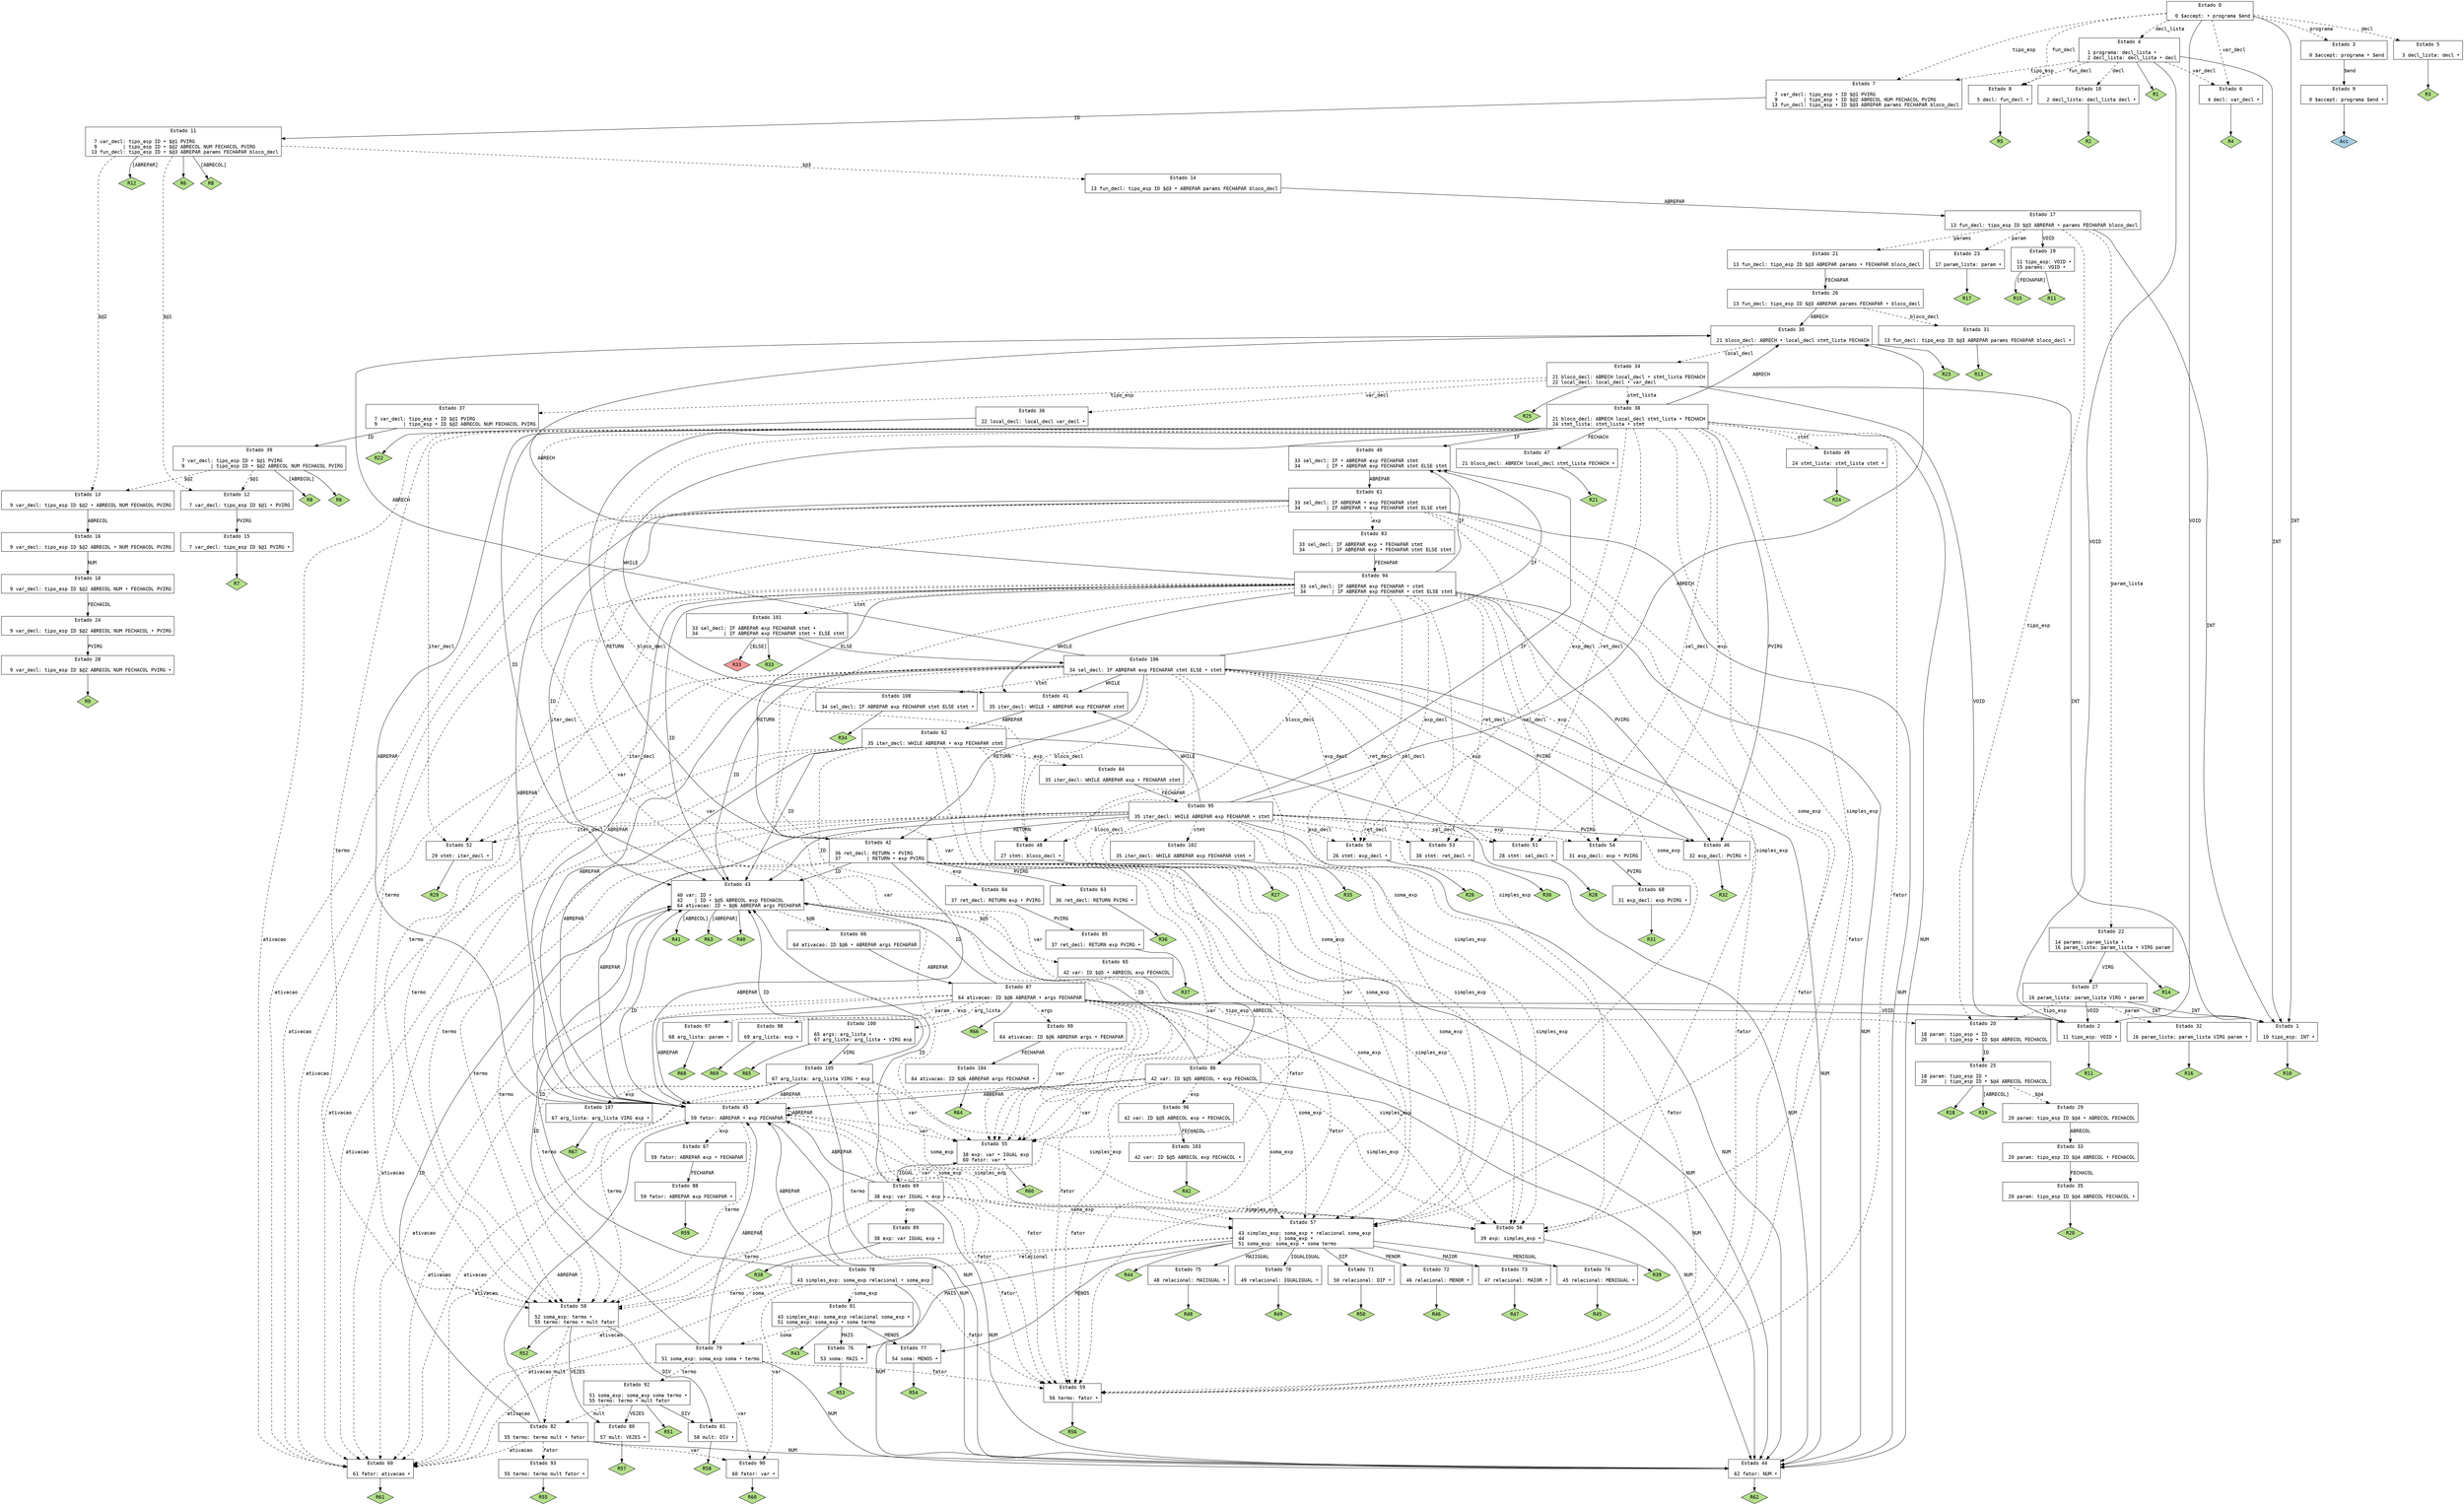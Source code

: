 // Gerado por GNU Bison 3.7.3.
// Relate erros para <bug-bison@gnu.org>.
// Site: <https://www.gnu.org/software/bison/>.

digraph "parse.y"
{
  node [fontname = courier, shape = box, colorscheme = paired6]
  edge [fontname = courier]

  0 [label="Estado 0\n\l  0 $accept: • programa $end\l"]
  0 -> 1 [style=solid label="INT"]
  0 -> 2 [style=solid label="VOID"]
  0 -> 3 [style=dashed label="programa"]
  0 -> 4 [style=dashed label="decl_lista"]
  0 -> 5 [style=dashed label="decl"]
  0 -> 6 [style=dashed label="var_decl"]
  0 -> 7 [style=dashed label="tipo_esp"]
  0 -> 8 [style=dashed label="fun_decl"]
  1 [label="Estado 1\n\l 10 tipo_esp: INT •\l"]
  1 -> "1R10" [style=solid]
 "1R10" [label="R10", fillcolor=3, shape=diamond, style=filled]
  2 [label="Estado 2\n\l 11 tipo_esp: VOID •\l"]
  2 -> "2R11" [style=solid]
 "2R11" [label="R11", fillcolor=3, shape=diamond, style=filled]
  3 [label="Estado 3\n\l  0 $accept: programa • $end\l"]
  3 -> 9 [style=solid label="$end"]
  4 [label="Estado 4\n\l  1 programa: decl_lista •\l  2 decl_lista: decl_lista • decl\l"]
  4 -> 1 [style=solid label="INT"]
  4 -> 2 [style=solid label="VOID"]
  4 -> 10 [style=dashed label="decl"]
  4 -> 6 [style=dashed label="var_decl"]
  4 -> 7 [style=dashed label="tipo_esp"]
  4 -> 8 [style=dashed label="fun_decl"]
  4 -> "4R1" [style=solid]
 "4R1" [label="R1", fillcolor=3, shape=diamond, style=filled]
  5 [label="Estado 5\n\l  3 decl_lista: decl •\l"]
  5 -> "5R3" [style=solid]
 "5R3" [label="R3", fillcolor=3, shape=diamond, style=filled]
  6 [label="Estado 6\n\l  4 decl: var_decl •\l"]
  6 -> "6R4" [style=solid]
 "6R4" [label="R4", fillcolor=3, shape=diamond, style=filled]
  7 [label="Estado 7\n\l  7 var_decl: tipo_esp • ID $@1 PVIRG\l  9         | tipo_esp • ID $@2 ABRECOL NUM FECHACOL PVIRG\l 13 fun_decl: tipo_esp • ID $@3 ABREPAR params FECHAPAR bloco_decl\l"]
  7 -> 11 [style=solid label="ID"]
  8 [label="Estado 8\n\l  5 decl: fun_decl •\l"]
  8 -> "8R5" [style=solid]
 "8R5" [label="R5", fillcolor=3, shape=diamond, style=filled]
  9 [label="Estado 9\n\l  0 $accept: programa $end •\l"]
  9 -> "9R0" [style=solid]
 "9R0" [label="Acc", fillcolor=1, shape=diamond, style=filled]
  10 [label="Estado 10\n\l  2 decl_lista: decl_lista decl •\l"]
  10 -> "10R2" [style=solid]
 "10R2" [label="R2", fillcolor=3, shape=diamond, style=filled]
  11 [label="Estado 11\n\l  7 var_decl: tipo_esp ID • $@1 PVIRG\l  9         | tipo_esp ID • $@2 ABRECOL NUM FECHACOL PVIRG\l 13 fun_decl: tipo_esp ID • $@3 ABREPAR params FECHAPAR bloco_decl\l"]
  11 -> 12 [style=dashed label="$@1"]
  11 -> 13 [style=dashed label="$@2"]
  11 -> 14 [style=dashed label="$@3"]
  11 -> "11R6" [style=solid]
 "11R6" [label="R6", fillcolor=3, shape=diamond, style=filled]
  11 -> "11R8" [label="[ABRECOL]", style=solid]
 "11R8" [label="R8", fillcolor=3, shape=diamond, style=filled]
  11 -> "11R12" [label="[ABREPAR]", style=solid]
 "11R12" [label="R12", fillcolor=3, shape=diamond, style=filled]
  12 [label="Estado 12\n\l  7 var_decl: tipo_esp ID $@1 • PVIRG\l"]
  12 -> 15 [style=solid label="PVIRG"]
  13 [label="Estado 13\n\l  9 var_decl: tipo_esp ID $@2 • ABRECOL NUM FECHACOL PVIRG\l"]
  13 -> 16 [style=solid label="ABRECOL"]
  14 [label="Estado 14\n\l 13 fun_decl: tipo_esp ID $@3 • ABREPAR params FECHAPAR bloco_decl\l"]
  14 -> 17 [style=solid label="ABREPAR"]
  15 [label="Estado 15\n\l  7 var_decl: tipo_esp ID $@1 PVIRG •\l"]
  15 -> "15R7" [style=solid]
 "15R7" [label="R7", fillcolor=3, shape=diamond, style=filled]
  16 [label="Estado 16\n\l  9 var_decl: tipo_esp ID $@2 ABRECOL • NUM FECHACOL PVIRG\l"]
  16 -> 18 [style=solid label="NUM"]
  17 [label="Estado 17\n\l 13 fun_decl: tipo_esp ID $@3 ABREPAR • params FECHAPAR bloco_decl\l"]
  17 -> 1 [style=solid label="INT"]
  17 -> 19 [style=solid label="VOID"]
  17 -> 20 [style=dashed label="tipo_esp"]
  17 -> 21 [style=dashed label="params"]
  17 -> 22 [style=dashed label="param_lista"]
  17 -> 23 [style=dashed label="param"]
  18 [label="Estado 18\n\l  9 var_decl: tipo_esp ID $@2 ABRECOL NUM • FECHACOL PVIRG\l"]
  18 -> 24 [style=solid label="FECHACOL"]
  19 [label="Estado 19\n\l 11 tipo_esp: VOID •\l 15 params: VOID •\l"]
  19 -> "19R11" [style=solid]
 "19R11" [label="R11", fillcolor=3, shape=diamond, style=filled]
  19 -> "19R15" [label="[FECHAPAR]", style=solid]
 "19R15" [label="R15", fillcolor=3, shape=diamond, style=filled]
  20 [label="Estado 20\n\l 18 param: tipo_esp • ID\l 20      | tipo_esp • ID $@4 ABRECOL FECHACOL\l"]
  20 -> 25 [style=solid label="ID"]
  21 [label="Estado 21\n\l 13 fun_decl: tipo_esp ID $@3 ABREPAR params • FECHAPAR bloco_decl\l"]
  21 -> 26 [style=solid label="FECHAPAR"]
  22 [label="Estado 22\n\l 14 params: param_lista •\l 16 param_lista: param_lista • VIRG param\l"]
  22 -> 27 [style=solid label="VIRG"]
  22 -> "22R14" [style=solid]
 "22R14" [label="R14", fillcolor=3, shape=diamond, style=filled]
  23 [label="Estado 23\n\l 17 param_lista: param •\l"]
  23 -> "23R17" [style=solid]
 "23R17" [label="R17", fillcolor=3, shape=diamond, style=filled]
  24 [label="Estado 24\n\l  9 var_decl: tipo_esp ID $@2 ABRECOL NUM FECHACOL • PVIRG\l"]
  24 -> 28 [style=solid label="PVIRG"]
  25 [label="Estado 25\n\l 18 param: tipo_esp ID •\l 20      | tipo_esp ID • $@4 ABRECOL FECHACOL\l"]
  25 -> 29 [style=dashed label="$@4"]
  25 -> "25R18" [style=solid]
 "25R18" [label="R18", fillcolor=3, shape=diamond, style=filled]
  25 -> "25R19" [label="[ABRECOL]", style=solid]
 "25R19" [label="R19", fillcolor=3, shape=diamond, style=filled]
  26 [label="Estado 26\n\l 13 fun_decl: tipo_esp ID $@3 ABREPAR params FECHAPAR • bloco_decl\l"]
  26 -> 30 [style=solid label="ABRECH"]
  26 -> 31 [style=dashed label="bloco_decl"]
  27 [label="Estado 27\n\l 16 param_lista: param_lista VIRG • param\l"]
  27 -> 1 [style=solid label="INT"]
  27 -> 2 [style=solid label="VOID"]
  27 -> 20 [style=dashed label="tipo_esp"]
  27 -> 32 [style=dashed label="param"]
  28 [label="Estado 28\n\l  9 var_decl: tipo_esp ID $@2 ABRECOL NUM FECHACOL PVIRG •\l"]
  28 -> "28R9" [style=solid]
 "28R9" [label="R9", fillcolor=3, shape=diamond, style=filled]
  29 [label="Estado 29\n\l 20 param: tipo_esp ID $@4 • ABRECOL FECHACOL\l"]
  29 -> 33 [style=solid label="ABRECOL"]
  30 [label="Estado 30\n\l 21 bloco_decl: ABRECH • local_decl stmt_lista FECHACH\l"]
  30 -> 34 [style=dashed label="local_decl"]
  30 -> "30R23" [style=solid]
 "30R23" [label="R23", fillcolor=3, shape=diamond, style=filled]
  31 [label="Estado 31\n\l 13 fun_decl: tipo_esp ID $@3 ABREPAR params FECHAPAR bloco_decl •\l"]
  31 -> "31R13" [style=solid]
 "31R13" [label="R13", fillcolor=3, shape=diamond, style=filled]
  32 [label="Estado 32\n\l 16 param_lista: param_lista VIRG param •\l"]
  32 -> "32R16" [style=solid]
 "32R16" [label="R16", fillcolor=3, shape=diamond, style=filled]
  33 [label="Estado 33\n\l 20 param: tipo_esp ID $@4 ABRECOL • FECHACOL\l"]
  33 -> 35 [style=solid label="FECHACOL"]
  34 [label="Estado 34\n\l 21 bloco_decl: ABRECH local_decl • stmt_lista FECHACH\l 22 local_decl: local_decl • var_decl\l"]
  34 -> 1 [style=solid label="INT"]
  34 -> 2 [style=solid label="VOID"]
  34 -> 36 [style=dashed label="var_decl"]
  34 -> 37 [style=dashed label="tipo_esp"]
  34 -> 38 [style=dashed label="stmt_lista"]
  34 -> "34R25" [style=solid]
 "34R25" [label="R25", fillcolor=3, shape=diamond, style=filled]
  35 [label="Estado 35\n\l 20 param: tipo_esp ID $@4 ABRECOL FECHACOL •\l"]
  35 -> "35R20" [style=solid]
 "35R20" [label="R20", fillcolor=3, shape=diamond, style=filled]
  36 [label="Estado 36\n\l 22 local_decl: local_decl var_decl •\l"]
  36 -> "36R22" [style=solid]
 "36R22" [label="R22", fillcolor=3, shape=diamond, style=filled]
  37 [label="Estado 37\n\l  7 var_decl: tipo_esp • ID $@1 PVIRG\l  9         | tipo_esp • ID $@2 ABRECOL NUM FECHACOL PVIRG\l"]
  37 -> 39 [style=solid label="ID"]
  38 [label="Estado 38\n\l 21 bloco_decl: ABRECH local_decl stmt_lista • FECHACH\l 24 stmt_lista: stmt_lista • stmt\l"]
  38 -> 40 [style=solid label="IF"]
  38 -> 41 [style=solid label="WHILE"]
  38 -> 42 [style=solid label="RETURN"]
  38 -> 43 [style=solid label="ID"]
  38 -> 44 [style=solid label="NUM"]
  38 -> 45 [style=solid label="ABREPAR"]
  38 -> 46 [style=solid label="PVIRG"]
  38 -> 30 [style=solid label="ABRECH"]
  38 -> 47 [style=solid label="FECHACH"]
  38 -> 48 [style=dashed label="bloco_decl"]
  38 -> 49 [style=dashed label="stmt"]
  38 -> 50 [style=dashed label="exp_decl"]
  38 -> 51 [style=dashed label="sel_decl"]
  38 -> 52 [style=dashed label="iter_decl"]
  38 -> 53 [style=dashed label="ret_decl"]
  38 -> 54 [style=dashed label="exp"]
  38 -> 55 [style=dashed label="var"]
  38 -> 56 [style=dashed label="simples_exp"]
  38 -> 57 [style=dashed label="soma_exp"]
  38 -> 58 [style=dashed label="termo"]
  38 -> 59 [style=dashed label="fator"]
  38 -> 60 [style=dashed label="ativacao"]
  39 [label="Estado 39\n\l  7 var_decl: tipo_esp ID • $@1 PVIRG\l  9         | tipo_esp ID • $@2 ABRECOL NUM FECHACOL PVIRG\l"]
  39 -> 12 [style=dashed label="$@1"]
  39 -> 13 [style=dashed label="$@2"]
  39 -> "39R6" [style=solid]
 "39R6" [label="R6", fillcolor=3, shape=diamond, style=filled]
  39 -> "39R8" [label="[ABRECOL]", style=solid]
 "39R8" [label="R8", fillcolor=3, shape=diamond, style=filled]
  40 [label="Estado 40\n\l 33 sel_decl: IF • ABREPAR exp FECHAPAR stmt\l 34         | IF • ABREPAR exp FECHAPAR stmt ELSE stmt\l"]
  40 -> 61 [style=solid label="ABREPAR"]
  41 [label="Estado 41\n\l 35 iter_decl: WHILE • ABREPAR exp FECHAPAR stmt\l"]
  41 -> 62 [style=solid label="ABREPAR"]
  42 [label="Estado 42\n\l 36 ret_decl: RETURN • PVIRG\l 37         | RETURN • exp PVIRG\l"]
  42 -> 43 [style=solid label="ID"]
  42 -> 44 [style=solid label="NUM"]
  42 -> 45 [style=solid label="ABREPAR"]
  42 -> 63 [style=solid label="PVIRG"]
  42 -> 64 [style=dashed label="exp"]
  42 -> 55 [style=dashed label="var"]
  42 -> 56 [style=dashed label="simples_exp"]
  42 -> 57 [style=dashed label="soma_exp"]
  42 -> 58 [style=dashed label="termo"]
  42 -> 59 [style=dashed label="fator"]
  42 -> 60 [style=dashed label="ativacao"]
  43 [label="Estado 43\n\l 40 var: ID •\l 42    | ID • $@5 ABRECOL exp FECHACOL\l 64 ativacao: ID • $@6 ABREPAR args FECHAPAR\l"]
  43 -> 65 [style=dashed label="$@5"]
  43 -> 66 [style=dashed label="$@6"]
  43 -> "43R40" [style=solid]
 "43R40" [label="R40", fillcolor=3, shape=diamond, style=filled]
  43 -> "43R41" [label="[ABRECOL]", style=solid]
 "43R41" [label="R41", fillcolor=3, shape=diamond, style=filled]
  43 -> "43R63" [label="[ABREPAR]", style=solid]
 "43R63" [label="R63", fillcolor=3, shape=diamond, style=filled]
  44 [label="Estado 44\n\l 62 fator: NUM •\l"]
  44 -> "44R62" [style=solid]
 "44R62" [label="R62", fillcolor=3, shape=diamond, style=filled]
  45 [label="Estado 45\n\l 59 fator: ABREPAR • exp FECHAPAR\l"]
  45 -> 43 [style=solid label="ID"]
  45 -> 44 [style=solid label="NUM"]
  45 -> 45 [style=solid label="ABREPAR"]
  45 -> 67 [style=dashed label="exp"]
  45 -> 55 [style=dashed label="var"]
  45 -> 56 [style=dashed label="simples_exp"]
  45 -> 57 [style=dashed label="soma_exp"]
  45 -> 58 [style=dashed label="termo"]
  45 -> 59 [style=dashed label="fator"]
  45 -> 60 [style=dashed label="ativacao"]
  46 [label="Estado 46\n\l 32 exp_decl: PVIRG •\l"]
  46 -> "46R32" [style=solid]
 "46R32" [label="R32", fillcolor=3, shape=diamond, style=filled]
  47 [label="Estado 47\n\l 21 bloco_decl: ABRECH local_decl stmt_lista FECHACH •\l"]
  47 -> "47R21" [style=solid]
 "47R21" [label="R21", fillcolor=3, shape=diamond, style=filled]
  48 [label="Estado 48\n\l 27 stmt: bloco_decl •\l"]
  48 -> "48R27" [style=solid]
 "48R27" [label="R27", fillcolor=3, shape=diamond, style=filled]
  49 [label="Estado 49\n\l 24 stmt_lista: stmt_lista stmt •\l"]
  49 -> "49R24" [style=solid]
 "49R24" [label="R24", fillcolor=3, shape=diamond, style=filled]
  50 [label="Estado 50\n\l 26 stmt: exp_decl •\l"]
  50 -> "50R26" [style=solid]
 "50R26" [label="R26", fillcolor=3, shape=diamond, style=filled]
  51 [label="Estado 51\n\l 28 stmt: sel_decl •\l"]
  51 -> "51R28" [style=solid]
 "51R28" [label="R28", fillcolor=3, shape=diamond, style=filled]
  52 [label="Estado 52\n\l 29 stmt: iter_decl •\l"]
  52 -> "52R29" [style=solid]
 "52R29" [label="R29", fillcolor=3, shape=diamond, style=filled]
  53 [label="Estado 53\n\l 30 stmt: ret_decl •\l"]
  53 -> "53R30" [style=solid]
 "53R30" [label="R30", fillcolor=3, shape=diamond, style=filled]
  54 [label="Estado 54\n\l 31 exp_decl: exp • PVIRG\l"]
  54 -> 68 [style=solid label="PVIRG"]
  55 [label="Estado 55\n\l 38 exp: var • IGUAL exp\l 60 fator: var •\l"]
  55 -> 69 [style=solid label="IGUAL"]
  55 -> "55R60" [style=solid]
 "55R60" [label="R60", fillcolor=3, shape=diamond, style=filled]
  56 [label="Estado 56\n\l 39 exp: simples_exp •\l"]
  56 -> "56R39" [style=solid]
 "56R39" [label="R39", fillcolor=3, shape=diamond, style=filled]
  57 [label="Estado 57\n\l 43 simples_exp: soma_exp • relacional soma_exp\l 44            | soma_exp •\l 51 soma_exp: soma_exp • soma termo\l"]
  57 -> 70 [style=solid label="IGUALIGUAL"]
  57 -> 71 [style=solid label="DIF"]
  57 -> 72 [style=solid label="MENOR"]
  57 -> 73 [style=solid label="MAIOR"]
  57 -> 74 [style=solid label="MENIGUAL"]
  57 -> 75 [style=solid label="MAIIGUAL"]
  57 -> 76 [style=solid label="MAIS"]
  57 -> 77 [style=solid label="MENOS"]
  57 -> 78 [style=dashed label="relacional"]
  57 -> 79 [style=dashed label="soma"]
  57 -> "57R44" [style=solid]
 "57R44" [label="R44", fillcolor=3, shape=diamond, style=filled]
  58 [label="Estado 58\n\l 52 soma_exp: termo •\l 55 termo: termo • mult fator\l"]
  58 -> 80 [style=solid label="VEZES"]
  58 -> 81 [style=solid label="DIV"]
  58 -> 82 [style=dashed label="mult"]
  58 -> "58R52" [style=solid]
 "58R52" [label="R52", fillcolor=3, shape=diamond, style=filled]
  59 [label="Estado 59\n\l 56 termo: fator •\l"]
  59 -> "59R56" [style=solid]
 "59R56" [label="R56", fillcolor=3, shape=diamond, style=filled]
  60 [label="Estado 60\n\l 61 fator: ativacao •\l"]
  60 -> "60R61" [style=solid]
 "60R61" [label="R61", fillcolor=3, shape=diamond, style=filled]
  61 [label="Estado 61\n\l 33 sel_decl: IF ABREPAR • exp FECHAPAR stmt\l 34         | IF ABREPAR • exp FECHAPAR stmt ELSE stmt\l"]
  61 -> 43 [style=solid label="ID"]
  61 -> 44 [style=solid label="NUM"]
  61 -> 45 [style=solid label="ABREPAR"]
  61 -> 83 [style=dashed label="exp"]
  61 -> 55 [style=dashed label="var"]
  61 -> 56 [style=dashed label="simples_exp"]
  61 -> 57 [style=dashed label="soma_exp"]
  61 -> 58 [style=dashed label="termo"]
  61 -> 59 [style=dashed label="fator"]
  61 -> 60 [style=dashed label="ativacao"]
  62 [label="Estado 62\n\l 35 iter_decl: WHILE ABREPAR • exp FECHAPAR stmt\l"]
  62 -> 43 [style=solid label="ID"]
  62 -> 44 [style=solid label="NUM"]
  62 -> 45 [style=solid label="ABREPAR"]
  62 -> 84 [style=dashed label="exp"]
  62 -> 55 [style=dashed label="var"]
  62 -> 56 [style=dashed label="simples_exp"]
  62 -> 57 [style=dashed label="soma_exp"]
  62 -> 58 [style=dashed label="termo"]
  62 -> 59 [style=dashed label="fator"]
  62 -> 60 [style=dashed label="ativacao"]
  63 [label="Estado 63\n\l 36 ret_decl: RETURN PVIRG •\l"]
  63 -> "63R36" [style=solid]
 "63R36" [label="R36", fillcolor=3, shape=diamond, style=filled]
  64 [label="Estado 64\n\l 37 ret_decl: RETURN exp • PVIRG\l"]
  64 -> 85 [style=solid label="PVIRG"]
  65 [label="Estado 65\n\l 42 var: ID $@5 • ABRECOL exp FECHACOL\l"]
  65 -> 86 [style=solid label="ABRECOL"]
  66 [label="Estado 66\n\l 64 ativacao: ID $@6 • ABREPAR args FECHAPAR\l"]
  66 -> 87 [style=solid label="ABREPAR"]
  67 [label="Estado 67\n\l 59 fator: ABREPAR exp • FECHAPAR\l"]
  67 -> 88 [style=solid label="FECHAPAR"]
  68 [label="Estado 68\n\l 31 exp_decl: exp PVIRG •\l"]
  68 -> "68R31" [style=solid]
 "68R31" [label="R31", fillcolor=3, shape=diamond, style=filled]
  69 [label="Estado 69\n\l 38 exp: var IGUAL • exp\l"]
  69 -> 43 [style=solid label="ID"]
  69 -> 44 [style=solid label="NUM"]
  69 -> 45 [style=solid label="ABREPAR"]
  69 -> 89 [style=dashed label="exp"]
  69 -> 55 [style=dashed label="var"]
  69 -> 56 [style=dashed label="simples_exp"]
  69 -> 57 [style=dashed label="soma_exp"]
  69 -> 58 [style=dashed label="termo"]
  69 -> 59 [style=dashed label="fator"]
  69 -> 60 [style=dashed label="ativacao"]
  70 [label="Estado 70\n\l 49 relacional: IGUALIGUAL •\l"]
  70 -> "70R49" [style=solid]
 "70R49" [label="R49", fillcolor=3, shape=diamond, style=filled]
  71 [label="Estado 71\n\l 50 relacional: DIF •\l"]
  71 -> "71R50" [style=solid]
 "71R50" [label="R50", fillcolor=3, shape=diamond, style=filled]
  72 [label="Estado 72\n\l 46 relacional: MENOR •\l"]
  72 -> "72R46" [style=solid]
 "72R46" [label="R46", fillcolor=3, shape=diamond, style=filled]
  73 [label="Estado 73\n\l 47 relacional: MAIOR •\l"]
  73 -> "73R47" [style=solid]
 "73R47" [label="R47", fillcolor=3, shape=diamond, style=filled]
  74 [label="Estado 74\n\l 45 relacional: MENIGUAL •\l"]
  74 -> "74R45" [style=solid]
 "74R45" [label="R45", fillcolor=3, shape=diamond, style=filled]
  75 [label="Estado 75\n\l 48 relacional: MAIIGUAL •\l"]
  75 -> "75R48" [style=solid]
 "75R48" [label="R48", fillcolor=3, shape=diamond, style=filled]
  76 [label="Estado 76\n\l 53 soma: MAIS •\l"]
  76 -> "76R53" [style=solid]
 "76R53" [label="R53", fillcolor=3, shape=diamond, style=filled]
  77 [label="Estado 77\n\l 54 soma: MENOS •\l"]
  77 -> "77R54" [style=solid]
 "77R54" [label="R54", fillcolor=3, shape=diamond, style=filled]
  78 [label="Estado 78\n\l 43 simples_exp: soma_exp relacional • soma_exp\l"]
  78 -> 43 [style=solid label="ID"]
  78 -> 44 [style=solid label="NUM"]
  78 -> 45 [style=solid label="ABREPAR"]
  78 -> 90 [style=dashed label="var"]
  78 -> 91 [style=dashed label="soma_exp"]
  78 -> 58 [style=dashed label="termo"]
  78 -> 59 [style=dashed label="fator"]
  78 -> 60 [style=dashed label="ativacao"]
  79 [label="Estado 79\n\l 51 soma_exp: soma_exp soma • termo\l"]
  79 -> 43 [style=solid label="ID"]
  79 -> 44 [style=solid label="NUM"]
  79 -> 45 [style=solid label="ABREPAR"]
  79 -> 90 [style=dashed label="var"]
  79 -> 92 [style=dashed label="termo"]
  79 -> 59 [style=dashed label="fator"]
  79 -> 60 [style=dashed label="ativacao"]
  80 [label="Estado 80\n\l 57 mult: VEZES •\l"]
  80 -> "80R57" [style=solid]
 "80R57" [label="R57", fillcolor=3, shape=diamond, style=filled]
  81 [label="Estado 81\n\l 58 mult: DIV •\l"]
  81 -> "81R58" [style=solid]
 "81R58" [label="R58", fillcolor=3, shape=diamond, style=filled]
  82 [label="Estado 82\n\l 55 termo: termo mult • fator\l"]
  82 -> 43 [style=solid label="ID"]
  82 -> 44 [style=solid label="NUM"]
  82 -> 45 [style=solid label="ABREPAR"]
  82 -> 90 [style=dashed label="var"]
  82 -> 93 [style=dashed label="fator"]
  82 -> 60 [style=dashed label="ativacao"]
  83 [label="Estado 83\n\l 33 sel_decl: IF ABREPAR exp • FECHAPAR stmt\l 34         | IF ABREPAR exp • FECHAPAR stmt ELSE stmt\l"]
  83 -> 94 [style=solid label="FECHAPAR"]
  84 [label="Estado 84\n\l 35 iter_decl: WHILE ABREPAR exp • FECHAPAR stmt\l"]
  84 -> 95 [style=solid label="FECHAPAR"]
  85 [label="Estado 85\n\l 37 ret_decl: RETURN exp PVIRG •\l"]
  85 -> "85R37" [style=solid]
 "85R37" [label="R37", fillcolor=3, shape=diamond, style=filled]
  86 [label="Estado 86\n\l 42 var: ID $@5 ABRECOL • exp FECHACOL\l"]
  86 -> 43 [style=solid label="ID"]
  86 -> 44 [style=solid label="NUM"]
  86 -> 45 [style=solid label="ABREPAR"]
  86 -> 96 [style=dashed label="exp"]
  86 -> 55 [style=dashed label="var"]
  86 -> 56 [style=dashed label="simples_exp"]
  86 -> 57 [style=dashed label="soma_exp"]
  86 -> 58 [style=dashed label="termo"]
  86 -> 59 [style=dashed label="fator"]
  86 -> 60 [style=dashed label="ativacao"]
  87 [label="Estado 87\n\l 64 ativacao: ID $@6 ABREPAR • args FECHAPAR\l"]
  87 -> 1 [style=solid label="INT"]
  87 -> 2 [style=solid label="VOID"]
  87 -> 43 [style=solid label="ID"]
  87 -> 44 [style=solid label="NUM"]
  87 -> 45 [style=solid label="ABREPAR"]
  87 -> 20 [style=dashed label="tipo_esp"]
  87 -> 97 [style=dashed label="param"]
  87 -> 98 [style=dashed label="exp"]
  87 -> 55 [style=dashed label="var"]
  87 -> 56 [style=dashed label="simples_exp"]
  87 -> 57 [style=dashed label="soma_exp"]
  87 -> 58 [style=dashed label="termo"]
  87 -> 59 [style=dashed label="fator"]
  87 -> 60 [style=dashed label="ativacao"]
  87 -> 99 [style=dashed label="args"]
  87 -> 100 [style=dashed label="arg_lista"]
  87 -> "87R66" [style=solid]
 "87R66" [label="R66", fillcolor=3, shape=diamond, style=filled]
  88 [label="Estado 88\n\l 59 fator: ABREPAR exp FECHAPAR •\l"]
  88 -> "88R59" [style=solid]
 "88R59" [label="R59", fillcolor=3, shape=diamond, style=filled]
  89 [label="Estado 89\n\l 38 exp: var IGUAL exp •\l"]
  89 -> "89R38" [style=solid]
 "89R38" [label="R38", fillcolor=3, shape=diamond, style=filled]
  90 [label="Estado 90\n\l 60 fator: var •\l"]
  90 -> "90R60" [style=solid]
 "90R60" [label="R60", fillcolor=3, shape=diamond, style=filled]
  91 [label="Estado 91\n\l 43 simples_exp: soma_exp relacional soma_exp •\l 51 soma_exp: soma_exp • soma termo\l"]
  91 -> 76 [style=solid label="MAIS"]
  91 -> 77 [style=solid label="MENOS"]
  91 -> 79 [style=dashed label="soma"]
  91 -> "91R43" [style=solid]
 "91R43" [label="R43", fillcolor=3, shape=diamond, style=filled]
  92 [label="Estado 92\n\l 51 soma_exp: soma_exp soma termo •\l 55 termo: termo • mult fator\l"]
  92 -> 80 [style=solid label="VEZES"]
  92 -> 81 [style=solid label="DIV"]
  92 -> 82 [style=dashed label="mult"]
  92 -> "92R51" [style=solid]
 "92R51" [label="R51", fillcolor=3, shape=diamond, style=filled]
  93 [label="Estado 93\n\l 55 termo: termo mult fator •\l"]
  93 -> "93R55" [style=solid]
 "93R55" [label="R55", fillcolor=3, shape=diamond, style=filled]
  94 [label="Estado 94\n\l 33 sel_decl: IF ABREPAR exp FECHAPAR • stmt\l 34         | IF ABREPAR exp FECHAPAR • stmt ELSE stmt\l"]
  94 -> 40 [style=solid label="IF"]
  94 -> 41 [style=solid label="WHILE"]
  94 -> 42 [style=solid label="RETURN"]
  94 -> 43 [style=solid label="ID"]
  94 -> 44 [style=solid label="NUM"]
  94 -> 45 [style=solid label="ABREPAR"]
  94 -> 46 [style=solid label="PVIRG"]
  94 -> 30 [style=solid label="ABRECH"]
  94 -> 48 [style=dashed label="bloco_decl"]
  94 -> 101 [style=dashed label="stmt"]
  94 -> 50 [style=dashed label="exp_decl"]
  94 -> 51 [style=dashed label="sel_decl"]
  94 -> 52 [style=dashed label="iter_decl"]
  94 -> 53 [style=dashed label="ret_decl"]
  94 -> 54 [style=dashed label="exp"]
  94 -> 55 [style=dashed label="var"]
  94 -> 56 [style=dashed label="simples_exp"]
  94 -> 57 [style=dashed label="soma_exp"]
  94 -> 58 [style=dashed label="termo"]
  94 -> 59 [style=dashed label="fator"]
  94 -> 60 [style=dashed label="ativacao"]
  95 [label="Estado 95\n\l 35 iter_decl: WHILE ABREPAR exp FECHAPAR • stmt\l"]
  95 -> 40 [style=solid label="IF"]
  95 -> 41 [style=solid label="WHILE"]
  95 -> 42 [style=solid label="RETURN"]
  95 -> 43 [style=solid label="ID"]
  95 -> 44 [style=solid label="NUM"]
  95 -> 45 [style=solid label="ABREPAR"]
  95 -> 46 [style=solid label="PVIRG"]
  95 -> 30 [style=solid label="ABRECH"]
  95 -> 48 [style=dashed label="bloco_decl"]
  95 -> 102 [style=dashed label="stmt"]
  95 -> 50 [style=dashed label="exp_decl"]
  95 -> 51 [style=dashed label="sel_decl"]
  95 -> 52 [style=dashed label="iter_decl"]
  95 -> 53 [style=dashed label="ret_decl"]
  95 -> 54 [style=dashed label="exp"]
  95 -> 55 [style=dashed label="var"]
  95 -> 56 [style=dashed label="simples_exp"]
  95 -> 57 [style=dashed label="soma_exp"]
  95 -> 58 [style=dashed label="termo"]
  95 -> 59 [style=dashed label="fator"]
  95 -> 60 [style=dashed label="ativacao"]
  96 [label="Estado 96\n\l 42 var: ID $@5 ABRECOL exp • FECHACOL\l"]
  96 -> 103 [style=solid label="FECHACOL"]
  97 [label="Estado 97\n\l 68 arg_lista: param •\l"]
  97 -> "97R68" [style=solid]
 "97R68" [label="R68", fillcolor=3, shape=diamond, style=filled]
  98 [label="Estado 98\n\l 69 arg_lista: exp •\l"]
  98 -> "98R69" [style=solid]
 "98R69" [label="R69", fillcolor=3, shape=diamond, style=filled]
  99 [label="Estado 99\n\l 64 ativacao: ID $@6 ABREPAR args • FECHAPAR\l"]
  99 -> 104 [style=solid label="FECHAPAR"]
  100 [label="Estado 100\n\l 65 args: arg_lista •\l 67 arg_lista: arg_lista • VIRG exp\l"]
  100 -> 105 [style=solid label="VIRG"]
  100 -> "100R65" [style=solid]
 "100R65" [label="R65", fillcolor=3, shape=diamond, style=filled]
  101 [label="Estado 101\n\l 33 sel_decl: IF ABREPAR exp FECHAPAR stmt •\l 34         | IF ABREPAR exp FECHAPAR stmt • ELSE stmt\l"]
  101 -> 106 [style=solid label="ELSE"]
  101 -> "101R33d" [label="[ELSE]", style=solid]
 "101R33d" [label="R33", fillcolor=5, shape=diamond, style=filled]
  101 -> "101R33" [style=solid]
 "101R33" [label="R33", fillcolor=3, shape=diamond, style=filled]
  102 [label="Estado 102\n\l 35 iter_decl: WHILE ABREPAR exp FECHAPAR stmt •\l"]
  102 -> "102R35" [style=solid]
 "102R35" [label="R35", fillcolor=3, shape=diamond, style=filled]
  103 [label="Estado 103\n\l 42 var: ID $@5 ABRECOL exp FECHACOL •\l"]
  103 -> "103R42" [style=solid]
 "103R42" [label="R42", fillcolor=3, shape=diamond, style=filled]
  104 [label="Estado 104\n\l 64 ativacao: ID $@6 ABREPAR args FECHAPAR •\l"]
  104 -> "104R64" [style=solid]
 "104R64" [label="R64", fillcolor=3, shape=diamond, style=filled]
  105 [label="Estado 105\n\l 67 arg_lista: arg_lista VIRG • exp\l"]
  105 -> 43 [style=solid label="ID"]
  105 -> 44 [style=solid label="NUM"]
  105 -> 45 [style=solid label="ABREPAR"]
  105 -> 107 [style=dashed label="exp"]
  105 -> 55 [style=dashed label="var"]
  105 -> 56 [style=dashed label="simples_exp"]
  105 -> 57 [style=dashed label="soma_exp"]
  105 -> 58 [style=dashed label="termo"]
  105 -> 59 [style=dashed label="fator"]
  105 -> 60 [style=dashed label="ativacao"]
  106 [label="Estado 106\n\l 34 sel_decl: IF ABREPAR exp FECHAPAR stmt ELSE • stmt\l"]
  106 -> 40 [style=solid label="IF"]
  106 -> 41 [style=solid label="WHILE"]
  106 -> 42 [style=solid label="RETURN"]
  106 -> 43 [style=solid label="ID"]
  106 -> 44 [style=solid label="NUM"]
  106 -> 45 [style=solid label="ABREPAR"]
  106 -> 46 [style=solid label="PVIRG"]
  106 -> 30 [style=solid label="ABRECH"]
  106 -> 48 [style=dashed label="bloco_decl"]
  106 -> 108 [style=dashed label="stmt"]
  106 -> 50 [style=dashed label="exp_decl"]
  106 -> 51 [style=dashed label="sel_decl"]
  106 -> 52 [style=dashed label="iter_decl"]
  106 -> 53 [style=dashed label="ret_decl"]
  106 -> 54 [style=dashed label="exp"]
  106 -> 55 [style=dashed label="var"]
  106 -> 56 [style=dashed label="simples_exp"]
  106 -> 57 [style=dashed label="soma_exp"]
  106 -> 58 [style=dashed label="termo"]
  106 -> 59 [style=dashed label="fator"]
  106 -> 60 [style=dashed label="ativacao"]
  107 [label="Estado 107\n\l 67 arg_lista: arg_lista VIRG exp •\l"]
  107 -> "107R67" [style=solid]
 "107R67" [label="R67", fillcolor=3, shape=diamond, style=filled]
  108 [label="Estado 108\n\l 34 sel_decl: IF ABREPAR exp FECHAPAR stmt ELSE stmt •\l"]
  108 -> "108R34" [style=solid]
 "108R34" [label="R34", fillcolor=3, shape=diamond, style=filled]
}
